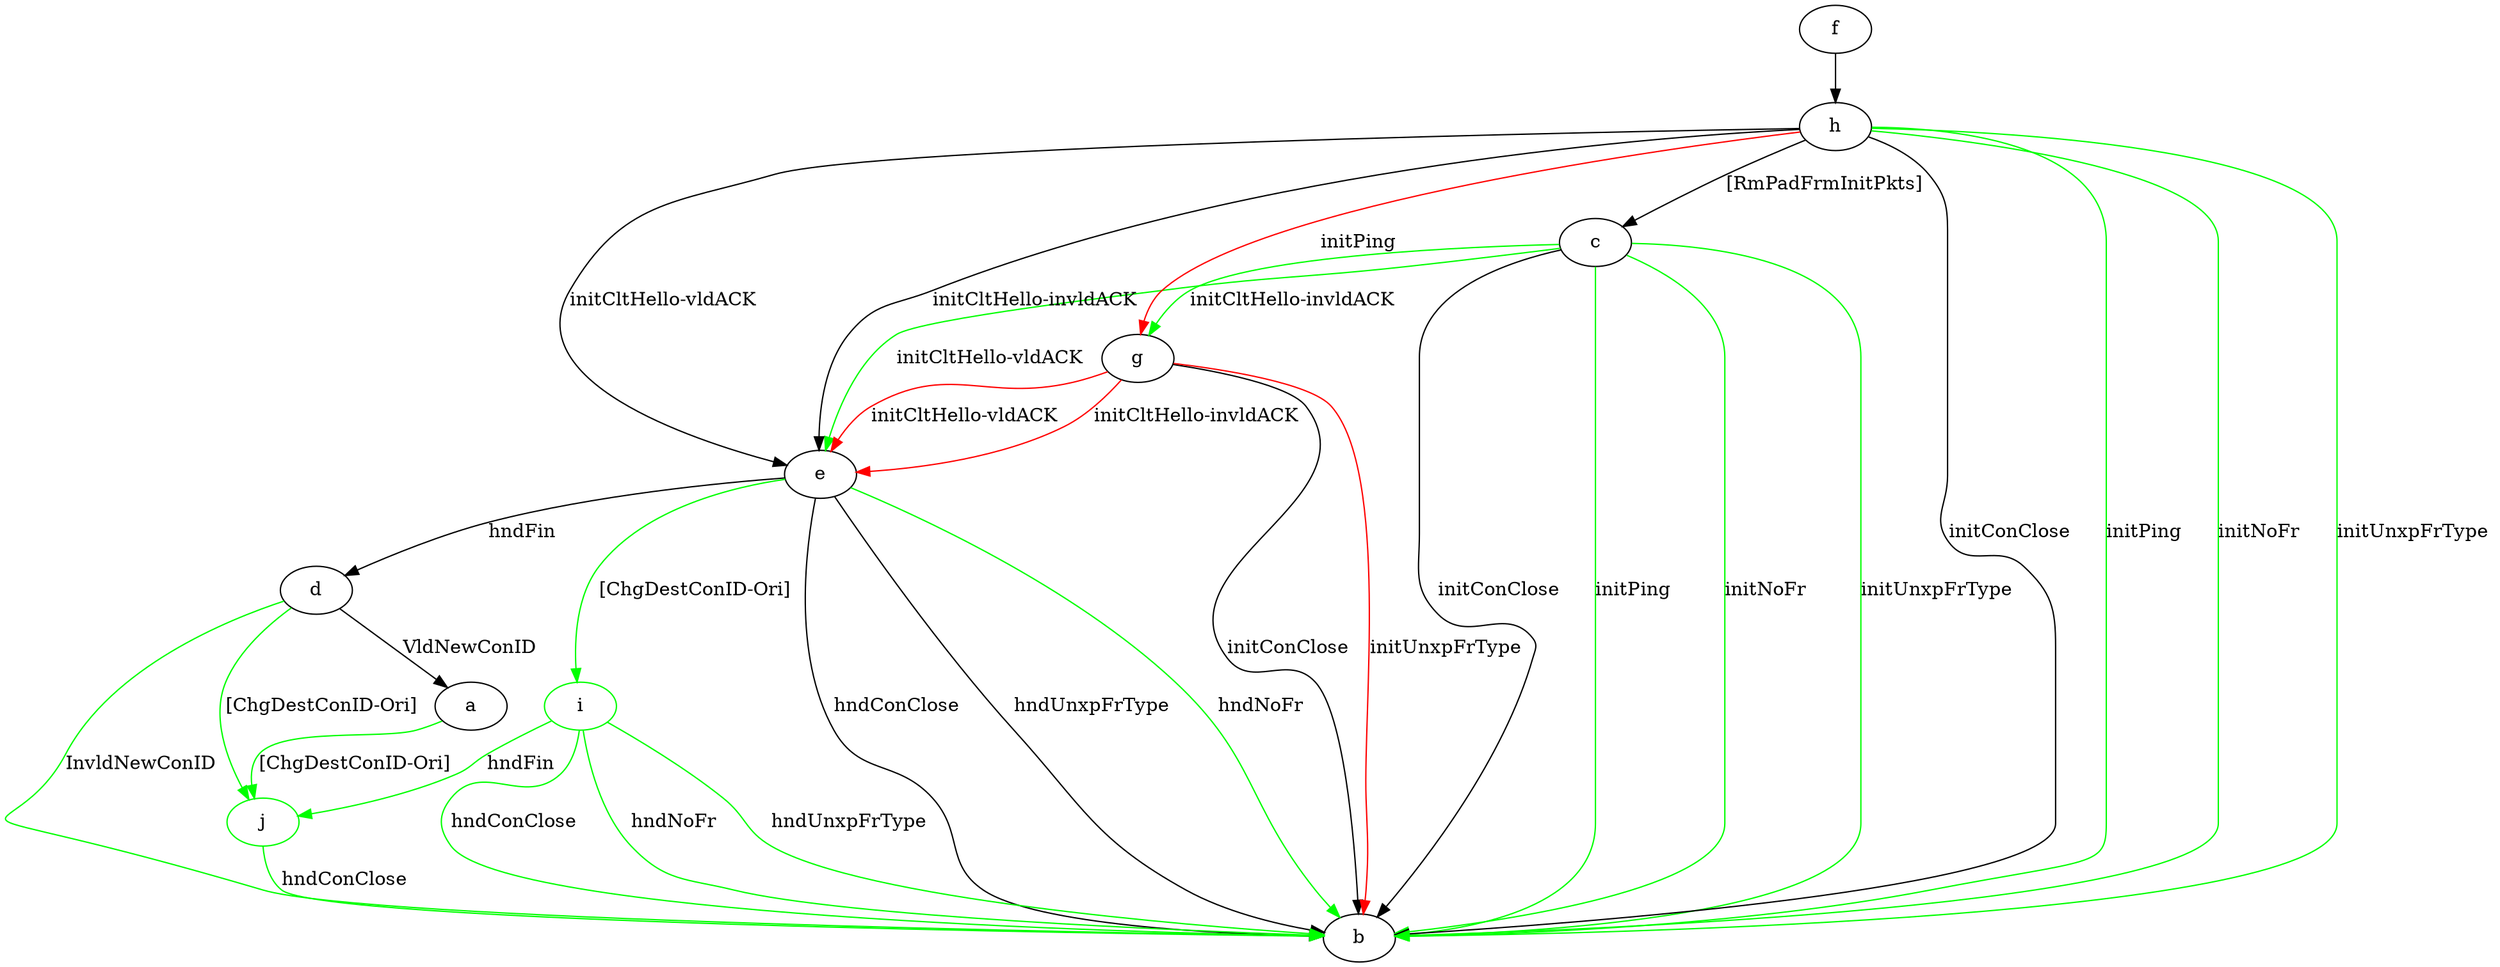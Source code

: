digraph "" {
	j	[color=green];
	a -> j	[key=0,
		color=green,
		label="[ChgDestConID-Ori] "];
	c -> b	[key=0,
		label="initConClose "];
	c -> b	[key=1,
		color=green,
		label="initPing "];
	c -> b	[key=2,
		color=green,
		label="initNoFr "];
	c -> b	[key=3,
		color=green,
		label="initUnxpFrType "];
	c -> e	[key=0,
		color=green,
		label="initCltHello-vldACK "];
	c -> g	[key=0,
		color=green,
		label="initCltHello-invldACK "];
	d -> a	[key=0,
		label="VldNewConID "];
	d -> b	[key=0,
		color=green,
		label="InvldNewConID "];
	d -> j	[key=0,
		color=green,
		label="[ChgDestConID-Ori] "];
	e -> b	[key=0,
		label="hndConClose "];
	e -> b	[key=1,
		label="hndUnxpFrType "];
	e -> b	[key=2,
		color=green,
		label="hndNoFr "];
	e -> d	[key=0,
		label="hndFin "];
	i	[color=green];
	e -> i	[key=0,
		color=green,
		label="[ChgDestConID-Ori] "];
	f -> h	[key=0];
	g -> b	[key=0,
		label="initConClose "];
	g -> b	[key=1,
		color=red,
		label="initUnxpFrType "];
	g -> e	[key=0,
		color=red,
		label="initCltHello-vldACK "];
	g -> e	[key=1,
		color=red,
		label="initCltHello-invldACK "];
	h -> b	[key=0,
		label="initConClose "];
	h -> b	[key=1,
		color=green,
		label="initPing "];
	h -> b	[key=2,
		color=green,
		label="initNoFr "];
	h -> b	[key=3,
		color=green,
		label="initUnxpFrType "];
	h -> c	[key=0,
		label="[RmPadFrmInitPkts] "];
	h -> e	[key=0,
		label="initCltHello-vldACK "];
	h -> e	[key=1,
		label="initCltHello-invldACK "];
	h -> g	[key=0,
		color=red,
		label="initPing "];
	i -> b	[key=0,
		color=green,
		label="hndConClose "];
	i -> b	[key=1,
		color=green,
		label="hndNoFr "];
	i -> b	[key=2,
		color=green,
		label="hndUnxpFrType "];
	i -> j	[key=0,
		color=green,
		label="hndFin "];
	j -> b	[key=0,
		color=green,
		label="hndConClose "];
}
